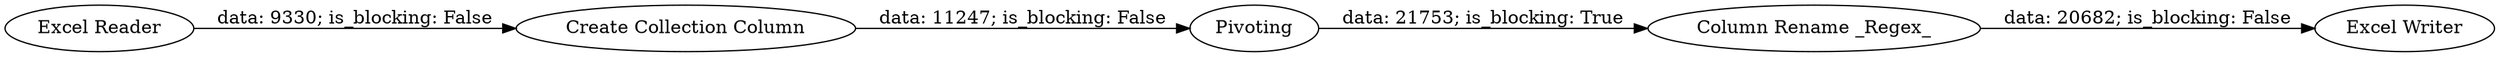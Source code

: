 digraph {
	"-6018539867789681655_66" [label="Excel Writer"]
	"-6018539867789681655_63" [label="Create Collection Column"]
	"-6018539867789681655_65" [label="Column Rename _Regex_"]
	"-6018539867789681655_59" [label="Excel Reader"]
	"-6018539867789681655_64" [label=Pivoting]
	"-6018539867789681655_63" -> "-6018539867789681655_64" [label="data: 11247; is_blocking: False"]
	"-6018539867789681655_59" -> "-6018539867789681655_63" [label="data: 9330; is_blocking: False"]
	"-6018539867789681655_64" -> "-6018539867789681655_65" [label="data: 21753; is_blocking: True"]
	"-6018539867789681655_65" -> "-6018539867789681655_66" [label="data: 20682; is_blocking: False"]
	rankdir=LR
}
